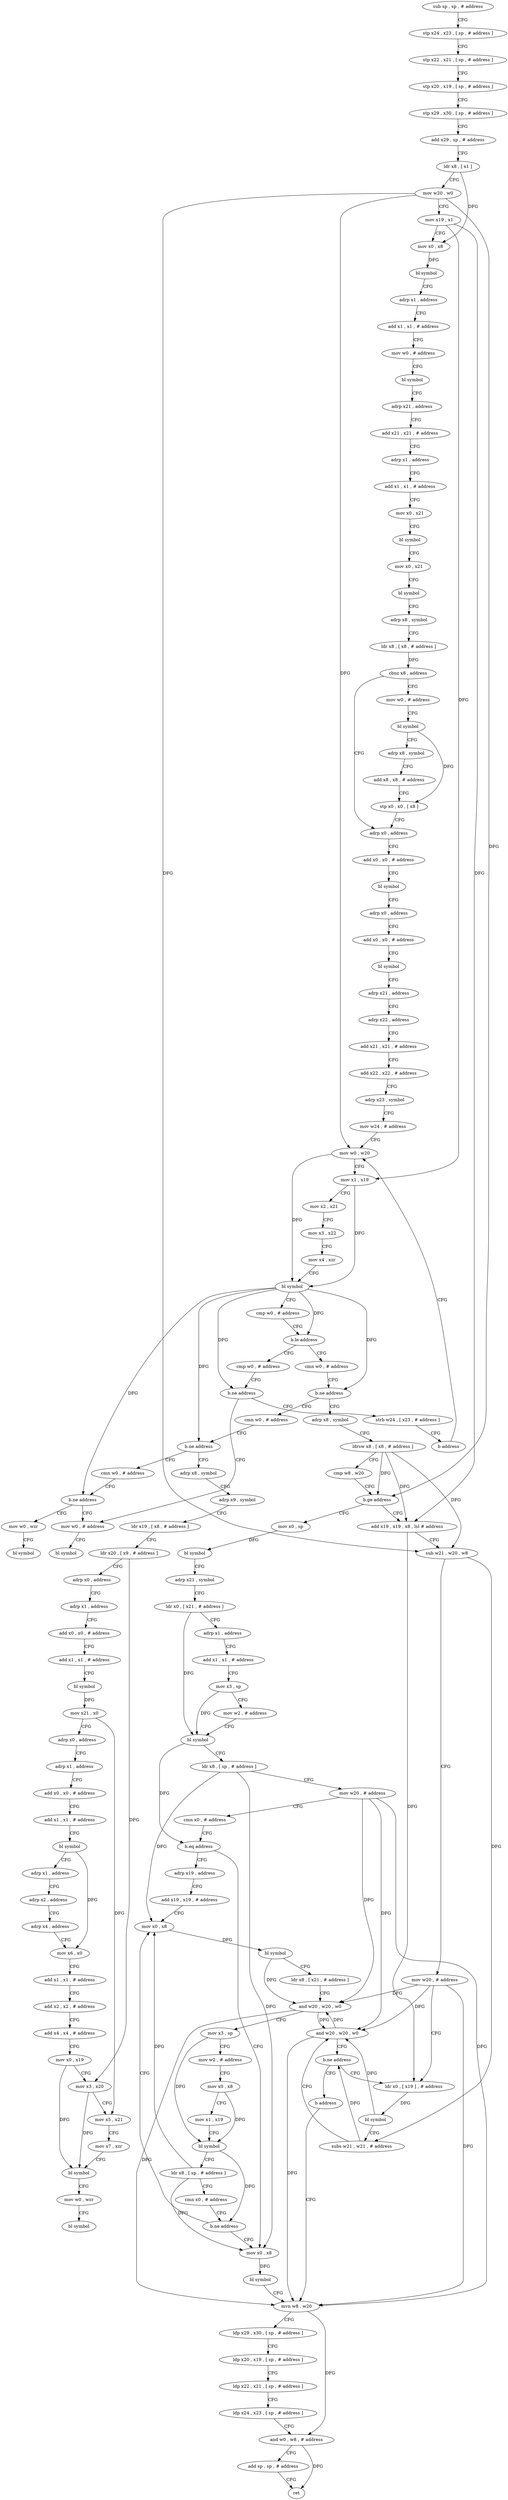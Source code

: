 digraph "func" {
"4201092" [label = "sub sp , sp , # address" ]
"4201096" [label = "stp x24 , x23 , [ sp , # address ]" ]
"4201100" [label = "stp x22 , x21 , [ sp , # address ]" ]
"4201104" [label = "stp x20 , x19 , [ sp , # address ]" ]
"4201108" [label = "stp x29 , x30 , [ sp , # address ]" ]
"4201112" [label = "add x29 , sp , # address" ]
"4201116" [label = "ldr x8 , [ x1 ]" ]
"4201120" [label = "mov w20 , w0" ]
"4201124" [label = "mov x19 , x1" ]
"4201128" [label = "mov x0 , x8" ]
"4201132" [label = "bl symbol" ]
"4201136" [label = "adrp x1 , address" ]
"4201140" [label = "add x1 , x1 , # address" ]
"4201144" [label = "mov w0 , # address" ]
"4201148" [label = "bl symbol" ]
"4201152" [label = "adrp x21 , address" ]
"4201156" [label = "add x21 , x21 , # address" ]
"4201160" [label = "adrp x1 , address" ]
"4201164" [label = "add x1 , x1 , # address" ]
"4201168" [label = "mov x0 , x21" ]
"4201172" [label = "bl symbol" ]
"4201176" [label = "mov x0 , x21" ]
"4201180" [label = "bl symbol" ]
"4201184" [label = "adrp x8 , symbol" ]
"4201188" [label = "ldr x8 , [ x8 , # address ]" ]
"4201192" [label = "cbnz x8 , address" ]
"4201216" [label = "adrp x0 , address" ]
"4201196" [label = "mov w0 , # address" ]
"4201220" [label = "add x0 , x0 , # address" ]
"4201224" [label = "bl symbol" ]
"4201228" [label = "adrp x0 , address" ]
"4201232" [label = "add x0 , x0 , # address" ]
"4201236" [label = "bl symbol" ]
"4201240" [label = "adrp x21 , address" ]
"4201244" [label = "adrp x22 , address" ]
"4201248" [label = "add x21 , x21 , # address" ]
"4201252" [label = "add x22 , x22 , # address" ]
"4201256" [label = "adrp x23 , symbol" ]
"4201260" [label = "mov w24 , # address" ]
"4201264" [label = "mov w0 , w20" ]
"4201200" [label = "bl symbol" ]
"4201204" [label = "adrp x8 , symbol" ]
"4201208" [label = "add x8 , x8 , # address" ]
"4201212" [label = "stp x0 , x0 , [ x8 ]" ]
"4201312" [label = "cmn w0 , # address" ]
"4201316" [label = "b.ne address" ]
"4201520" [label = "cmn w0 , # address" ]
"4201320" [label = "adrp x8 , symbol" ]
"4201296" [label = "cmp w0 , # address" ]
"4201300" [label = "b.ne address" ]
"4201660" [label = "mov w0 , # address" ]
"4201304" [label = "strb w24 , [ x23 , # address ]" ]
"4201524" [label = "b.ne address" ]
"4201644" [label = "cmn w0 , # address" ]
"4201528" [label = "adrp x8 , symbol" ]
"4201324" [label = "ldrsw x8 , [ x8 , # address ]" ]
"4201328" [label = "cmp w8 , w20" ]
"4201332" [label = "b.ge address" ]
"4201372" [label = "mov x0 , sp" ]
"4201336" [label = "add x19 , x19 , x8 , lsl # address" ]
"4201664" [label = "bl symbol" ]
"4201308" [label = "b address" ]
"4201648" [label = "b.ne address" ]
"4201652" [label = "mov w0 , wzr" ]
"4201532" [label = "adrp x9 , symbol" ]
"4201536" [label = "ldr x19 , [ x8 , # address ]" ]
"4201540" [label = "ldr x20 , [ x9 , # address ]" ]
"4201544" [label = "adrp x0 , address" ]
"4201548" [label = "adrp x1 , address" ]
"4201552" [label = "add x0 , x0 , # address" ]
"4201556" [label = "add x1 , x1 , # address" ]
"4201560" [label = "bl symbol" ]
"4201564" [label = "mov x21 , x0" ]
"4201568" [label = "adrp x0 , address" ]
"4201572" [label = "adrp x1 , address" ]
"4201576" [label = "add x0 , x0 , # address" ]
"4201580" [label = "add x1 , x1 , # address" ]
"4201584" [label = "bl symbol" ]
"4201588" [label = "adrp x1 , address" ]
"4201592" [label = "adrp x2 , address" ]
"4201596" [label = "adrp x4 , address" ]
"4201600" [label = "mov x6 , x0" ]
"4201604" [label = "add x1 , x1 , # address" ]
"4201608" [label = "add x2 , x2 , # address" ]
"4201612" [label = "add x4 , x4 , # address" ]
"4201616" [label = "mov x0 , x19" ]
"4201620" [label = "mov x3 , x20" ]
"4201624" [label = "mov x5 , x21" ]
"4201628" [label = "mov x7 , xzr" ]
"4201632" [label = "bl symbol" ]
"4201636" [label = "mov w0 , wzr" ]
"4201640" [label = "bl symbol" ]
"4201376" [label = "bl symbol" ]
"4201380" [label = "adrp x21 , symbol" ]
"4201384" [label = "ldr x0 , [ x21 , # address ]" ]
"4201388" [label = "adrp x1 , address" ]
"4201392" [label = "add x1 , x1 , # address" ]
"4201396" [label = "mov x3 , sp" ]
"4201400" [label = "mov w2 , # address" ]
"4201404" [label = "bl symbol" ]
"4201408" [label = "ldr x8 , [ sp , # address ]" ]
"4201412" [label = "mov w20 , # address" ]
"4201416" [label = "cmn x0 , # address" ]
"4201420" [label = "b.eq address" ]
"4201480" [label = "mov x0 , x8" ]
"4201424" [label = "adrp x19 , address" ]
"4201340" [label = "sub w21 , w20 , w8" ]
"4201344" [label = "mov w20 , # address" ]
"4201348" [label = "ldr x0 , [ x19 ] , # address" ]
"4201268" [label = "mov x1 , x19" ]
"4201272" [label = "mov x2 , x21" ]
"4201276" [label = "mov x3 , x22" ]
"4201280" [label = "mov x4 , xzr" ]
"4201284" [label = "bl symbol" ]
"4201288" [label = "cmp w0 , # address" ]
"4201292" [label = "b.le address" ]
"4201656" [label = "bl symbol" ]
"4201484" [label = "bl symbol" ]
"4201488" [label = "mvn w8 , w20" ]
"4201428" [label = "add x19 , x19 , # address" ]
"4201432" [label = "mov x0 , x8" ]
"4201352" [label = "bl symbol" ]
"4201356" [label = "subs w21 , w21 , # address" ]
"4201360" [label = "and w20 , w20 , w0" ]
"4201364" [label = "b.ne address" ]
"4201368" [label = "b address" ]
"4201436" [label = "bl symbol" ]
"4201440" [label = "ldr x8 , [ x21 , # address ]" ]
"4201444" [label = "and w20 , w20 , w0" ]
"4201448" [label = "mov x3 , sp" ]
"4201452" [label = "mov w2 , # address" ]
"4201456" [label = "mov x0 , x8" ]
"4201460" [label = "mov x1 , x19" ]
"4201464" [label = "bl symbol" ]
"4201468" [label = "ldr x8 , [ sp , # address ]" ]
"4201472" [label = "cmn x0 , # address" ]
"4201476" [label = "b.ne address" ]
"4201492" [label = "ldp x29 , x30 , [ sp , # address ]" ]
"4201496" [label = "ldp x20 , x19 , [ sp , # address ]" ]
"4201500" [label = "ldp x22 , x21 , [ sp , # address ]" ]
"4201504" [label = "ldp x24 , x23 , [ sp , # address ]" ]
"4201508" [label = "and w0 , w8 , # address" ]
"4201512" [label = "add sp , sp , # address" ]
"4201516" [label = "ret" ]
"4201092" -> "4201096" [ label = "CFG" ]
"4201096" -> "4201100" [ label = "CFG" ]
"4201100" -> "4201104" [ label = "CFG" ]
"4201104" -> "4201108" [ label = "CFG" ]
"4201108" -> "4201112" [ label = "CFG" ]
"4201112" -> "4201116" [ label = "CFG" ]
"4201116" -> "4201120" [ label = "CFG" ]
"4201116" -> "4201128" [ label = "DFG" ]
"4201120" -> "4201124" [ label = "CFG" ]
"4201120" -> "4201264" [ label = "DFG" ]
"4201120" -> "4201332" [ label = "DFG" ]
"4201120" -> "4201340" [ label = "DFG" ]
"4201124" -> "4201128" [ label = "CFG" ]
"4201124" -> "4201268" [ label = "DFG" ]
"4201124" -> "4201336" [ label = "DFG" ]
"4201128" -> "4201132" [ label = "DFG" ]
"4201132" -> "4201136" [ label = "CFG" ]
"4201136" -> "4201140" [ label = "CFG" ]
"4201140" -> "4201144" [ label = "CFG" ]
"4201144" -> "4201148" [ label = "CFG" ]
"4201148" -> "4201152" [ label = "CFG" ]
"4201152" -> "4201156" [ label = "CFG" ]
"4201156" -> "4201160" [ label = "CFG" ]
"4201160" -> "4201164" [ label = "CFG" ]
"4201164" -> "4201168" [ label = "CFG" ]
"4201168" -> "4201172" [ label = "CFG" ]
"4201172" -> "4201176" [ label = "CFG" ]
"4201176" -> "4201180" [ label = "CFG" ]
"4201180" -> "4201184" [ label = "CFG" ]
"4201184" -> "4201188" [ label = "CFG" ]
"4201188" -> "4201192" [ label = "DFG" ]
"4201192" -> "4201216" [ label = "CFG" ]
"4201192" -> "4201196" [ label = "CFG" ]
"4201216" -> "4201220" [ label = "CFG" ]
"4201196" -> "4201200" [ label = "CFG" ]
"4201220" -> "4201224" [ label = "CFG" ]
"4201224" -> "4201228" [ label = "CFG" ]
"4201228" -> "4201232" [ label = "CFG" ]
"4201232" -> "4201236" [ label = "CFG" ]
"4201236" -> "4201240" [ label = "CFG" ]
"4201240" -> "4201244" [ label = "CFG" ]
"4201244" -> "4201248" [ label = "CFG" ]
"4201248" -> "4201252" [ label = "CFG" ]
"4201252" -> "4201256" [ label = "CFG" ]
"4201256" -> "4201260" [ label = "CFG" ]
"4201260" -> "4201264" [ label = "CFG" ]
"4201264" -> "4201268" [ label = "CFG" ]
"4201264" -> "4201284" [ label = "DFG" ]
"4201200" -> "4201204" [ label = "CFG" ]
"4201200" -> "4201212" [ label = "DFG" ]
"4201204" -> "4201208" [ label = "CFG" ]
"4201208" -> "4201212" [ label = "CFG" ]
"4201212" -> "4201216" [ label = "CFG" ]
"4201312" -> "4201316" [ label = "CFG" ]
"4201316" -> "4201520" [ label = "CFG" ]
"4201316" -> "4201320" [ label = "CFG" ]
"4201520" -> "4201524" [ label = "CFG" ]
"4201320" -> "4201324" [ label = "CFG" ]
"4201296" -> "4201300" [ label = "CFG" ]
"4201300" -> "4201660" [ label = "CFG" ]
"4201300" -> "4201304" [ label = "CFG" ]
"4201660" -> "4201664" [ label = "CFG" ]
"4201304" -> "4201308" [ label = "CFG" ]
"4201524" -> "4201644" [ label = "CFG" ]
"4201524" -> "4201528" [ label = "CFG" ]
"4201644" -> "4201648" [ label = "CFG" ]
"4201528" -> "4201532" [ label = "CFG" ]
"4201324" -> "4201328" [ label = "CFG" ]
"4201324" -> "4201332" [ label = "DFG" ]
"4201324" -> "4201336" [ label = "DFG" ]
"4201324" -> "4201340" [ label = "DFG" ]
"4201328" -> "4201332" [ label = "CFG" ]
"4201332" -> "4201372" [ label = "CFG" ]
"4201332" -> "4201336" [ label = "CFG" ]
"4201372" -> "4201376" [ label = "DFG" ]
"4201336" -> "4201340" [ label = "CFG" ]
"4201336" -> "4201348" [ label = "DFG" ]
"4201308" -> "4201264" [ label = "CFG" ]
"4201648" -> "4201660" [ label = "CFG" ]
"4201648" -> "4201652" [ label = "CFG" ]
"4201652" -> "4201656" [ label = "CFG" ]
"4201532" -> "4201536" [ label = "CFG" ]
"4201536" -> "4201540" [ label = "CFG" ]
"4201540" -> "4201544" [ label = "CFG" ]
"4201540" -> "4201620" [ label = "DFG" ]
"4201544" -> "4201548" [ label = "CFG" ]
"4201548" -> "4201552" [ label = "CFG" ]
"4201552" -> "4201556" [ label = "CFG" ]
"4201556" -> "4201560" [ label = "CFG" ]
"4201560" -> "4201564" [ label = "DFG" ]
"4201564" -> "4201568" [ label = "CFG" ]
"4201564" -> "4201624" [ label = "DFG" ]
"4201568" -> "4201572" [ label = "CFG" ]
"4201572" -> "4201576" [ label = "CFG" ]
"4201576" -> "4201580" [ label = "CFG" ]
"4201580" -> "4201584" [ label = "CFG" ]
"4201584" -> "4201588" [ label = "CFG" ]
"4201584" -> "4201600" [ label = "DFG" ]
"4201588" -> "4201592" [ label = "CFG" ]
"4201592" -> "4201596" [ label = "CFG" ]
"4201596" -> "4201600" [ label = "CFG" ]
"4201600" -> "4201604" [ label = "CFG" ]
"4201604" -> "4201608" [ label = "CFG" ]
"4201608" -> "4201612" [ label = "CFG" ]
"4201612" -> "4201616" [ label = "CFG" ]
"4201616" -> "4201620" [ label = "CFG" ]
"4201616" -> "4201632" [ label = "DFG" ]
"4201620" -> "4201624" [ label = "CFG" ]
"4201620" -> "4201632" [ label = "DFG" ]
"4201624" -> "4201628" [ label = "CFG" ]
"4201628" -> "4201632" [ label = "CFG" ]
"4201632" -> "4201636" [ label = "CFG" ]
"4201636" -> "4201640" [ label = "CFG" ]
"4201376" -> "4201380" [ label = "CFG" ]
"4201380" -> "4201384" [ label = "CFG" ]
"4201384" -> "4201388" [ label = "CFG" ]
"4201384" -> "4201404" [ label = "DFG" ]
"4201388" -> "4201392" [ label = "CFG" ]
"4201392" -> "4201396" [ label = "CFG" ]
"4201396" -> "4201400" [ label = "CFG" ]
"4201396" -> "4201404" [ label = "DFG" ]
"4201400" -> "4201404" [ label = "CFG" ]
"4201404" -> "4201408" [ label = "CFG" ]
"4201404" -> "4201420" [ label = "DFG" ]
"4201408" -> "4201412" [ label = "CFG" ]
"4201408" -> "4201480" [ label = "DFG" ]
"4201408" -> "4201432" [ label = "DFG" ]
"4201412" -> "4201416" [ label = "CFG" ]
"4201412" -> "4201360" [ label = "DFG" ]
"4201412" -> "4201488" [ label = "DFG" ]
"4201412" -> "4201444" [ label = "DFG" ]
"4201416" -> "4201420" [ label = "CFG" ]
"4201420" -> "4201480" [ label = "CFG" ]
"4201420" -> "4201424" [ label = "CFG" ]
"4201480" -> "4201484" [ label = "DFG" ]
"4201424" -> "4201428" [ label = "CFG" ]
"4201340" -> "4201344" [ label = "CFG" ]
"4201340" -> "4201356" [ label = "DFG" ]
"4201344" -> "4201348" [ label = "CFG" ]
"4201344" -> "4201360" [ label = "DFG" ]
"4201344" -> "4201488" [ label = "DFG" ]
"4201344" -> "4201444" [ label = "DFG" ]
"4201348" -> "4201352" [ label = "DFG" ]
"4201268" -> "4201272" [ label = "CFG" ]
"4201268" -> "4201284" [ label = "DFG" ]
"4201272" -> "4201276" [ label = "CFG" ]
"4201276" -> "4201280" [ label = "CFG" ]
"4201280" -> "4201284" [ label = "CFG" ]
"4201284" -> "4201288" [ label = "CFG" ]
"4201284" -> "4201292" [ label = "DFG" ]
"4201284" -> "4201316" [ label = "DFG" ]
"4201284" -> "4201300" [ label = "DFG" ]
"4201284" -> "4201524" [ label = "DFG" ]
"4201284" -> "4201648" [ label = "DFG" ]
"4201288" -> "4201292" [ label = "CFG" ]
"4201292" -> "4201312" [ label = "CFG" ]
"4201292" -> "4201296" [ label = "CFG" ]
"4201484" -> "4201488" [ label = "CFG" ]
"4201488" -> "4201492" [ label = "CFG" ]
"4201488" -> "4201508" [ label = "DFG" ]
"4201428" -> "4201432" [ label = "CFG" ]
"4201432" -> "4201436" [ label = "DFG" ]
"4201352" -> "4201356" [ label = "CFG" ]
"4201352" -> "4201360" [ label = "DFG" ]
"4201356" -> "4201360" [ label = "CFG" ]
"4201356" -> "4201364" [ label = "DFG" ]
"4201360" -> "4201364" [ label = "CFG" ]
"4201360" -> "4201488" [ label = "DFG" ]
"4201360" -> "4201444" [ label = "DFG" ]
"4201364" -> "4201348" [ label = "CFG" ]
"4201364" -> "4201368" [ label = "CFG" ]
"4201368" -> "4201488" [ label = "CFG" ]
"4201436" -> "4201440" [ label = "CFG" ]
"4201436" -> "4201444" [ label = "DFG" ]
"4201440" -> "4201444" [ label = "CFG" ]
"4201444" -> "4201448" [ label = "CFG" ]
"4201444" -> "4201488" [ label = "DFG" ]
"4201444" -> "4201360" [ label = "DFG" ]
"4201448" -> "4201452" [ label = "CFG" ]
"4201448" -> "4201464" [ label = "DFG" ]
"4201452" -> "4201456" [ label = "CFG" ]
"4201456" -> "4201460" [ label = "CFG" ]
"4201456" -> "4201464" [ label = "DFG" ]
"4201460" -> "4201464" [ label = "CFG" ]
"4201464" -> "4201468" [ label = "CFG" ]
"4201464" -> "4201476" [ label = "DFG" ]
"4201468" -> "4201472" [ label = "CFG" ]
"4201468" -> "4201480" [ label = "DFG" ]
"4201468" -> "4201432" [ label = "DFG" ]
"4201472" -> "4201476" [ label = "CFG" ]
"4201476" -> "4201432" [ label = "CFG" ]
"4201476" -> "4201480" [ label = "CFG" ]
"4201492" -> "4201496" [ label = "CFG" ]
"4201496" -> "4201500" [ label = "CFG" ]
"4201500" -> "4201504" [ label = "CFG" ]
"4201504" -> "4201508" [ label = "CFG" ]
"4201508" -> "4201512" [ label = "CFG" ]
"4201508" -> "4201516" [ label = "DFG" ]
"4201512" -> "4201516" [ label = "CFG" ]
}
